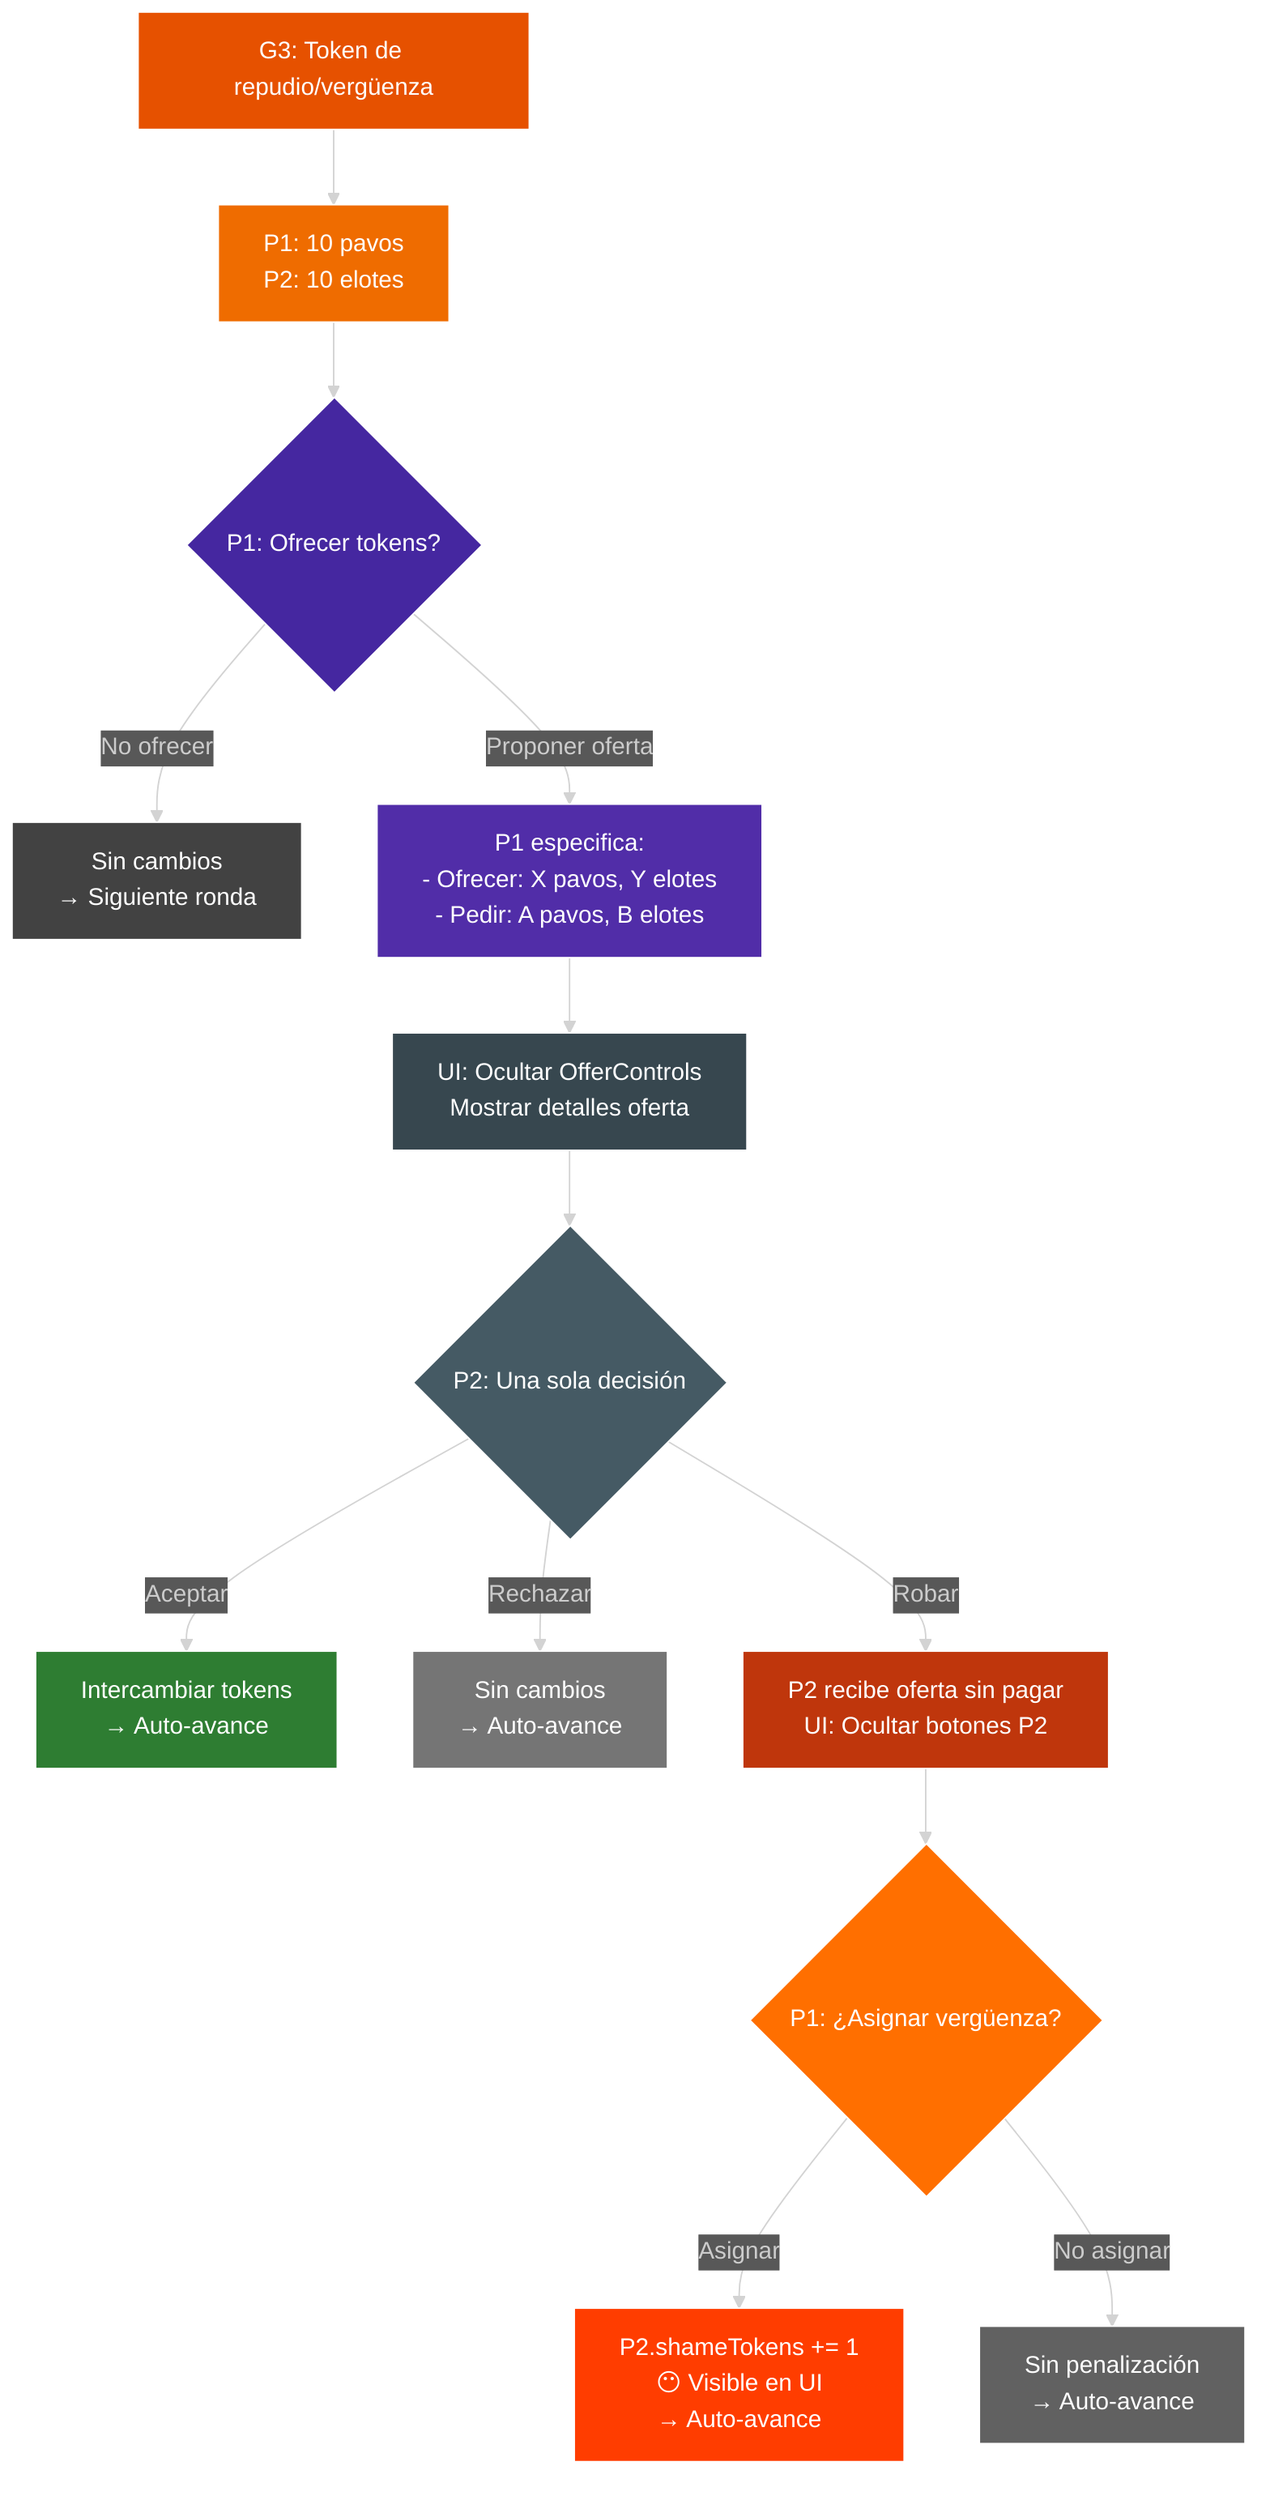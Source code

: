 flowchart TD
  Start[G3: Token de repudio/vergüenza] --> Init[P1: 10 pavos<br/>P2: 10 elotes]
  Init --> A3{P1: Ofrecer tokens?}
  A3 -->|No ofrecer| O1[Sin cambios<br/>→ Siguiente ronda]
  A3 -->|Proponer oferta| B3[P1 especifica:<br/>- Ofrecer: X pavos, Y elotes<br/>- Pedir: A pavos, B elotes]
  
  B3 --> C3[UI: Ocultar OfferControls<br/>Mostrar detalles oferta]
  C3 --> D3{P2: Una sola decisión}
  
  D3 -->|Aceptar| O2[Intercambiar tokens<br/>→ Auto-avance]
  D3 -->|Rechazar| O3[Sin cambios<br/>→ Auto-avance]
  D3 -->|Robar| E3[P2 recibe oferta sin pagar<br/>UI: Ocultar botones P2]
  
  E3 --> F3{P1: ¿Asignar vergüenza?}
  F3 -->|Asignar| O4a[P2.shameTokens += 1<br/>😶 Visible en UI<br/>→ Auto-avance]
  F3 -->|No asignar| O4b[Sin penalización<br/>→ Auto-avance]
  
  %%{init: {'theme':'dark'}}%%
  style Start fill:#e65100,stroke:#fff,color:#fff
  style Init fill:#ef6c00,stroke:#fff,color:#fff
  style A3 fill:#4527a0,stroke:#fff,color:#fff
  style B3 fill:#512da8,stroke:#fff,color:#fff
  style C3 fill:#37474f,stroke:#fff,color:#fff
  style D3 fill:#455a64,stroke:#fff,color:#fff
  style E3 fill:#bf360c,stroke:#fff,color:#fff
  style F3 fill:#ff6f00,stroke:#fff,color:#fff
  style O1 fill:#424242,stroke:#fff,color:#fff
  style O2 fill:#2e7d32,stroke:#fff,color:#fff
  style O3 fill:#757575,stroke:#fff,color:#fff
  style O4a fill:#ff3d00,stroke:#fff,color:#fff
  style O4b fill:#616161,stroke:#fff,color:#fff